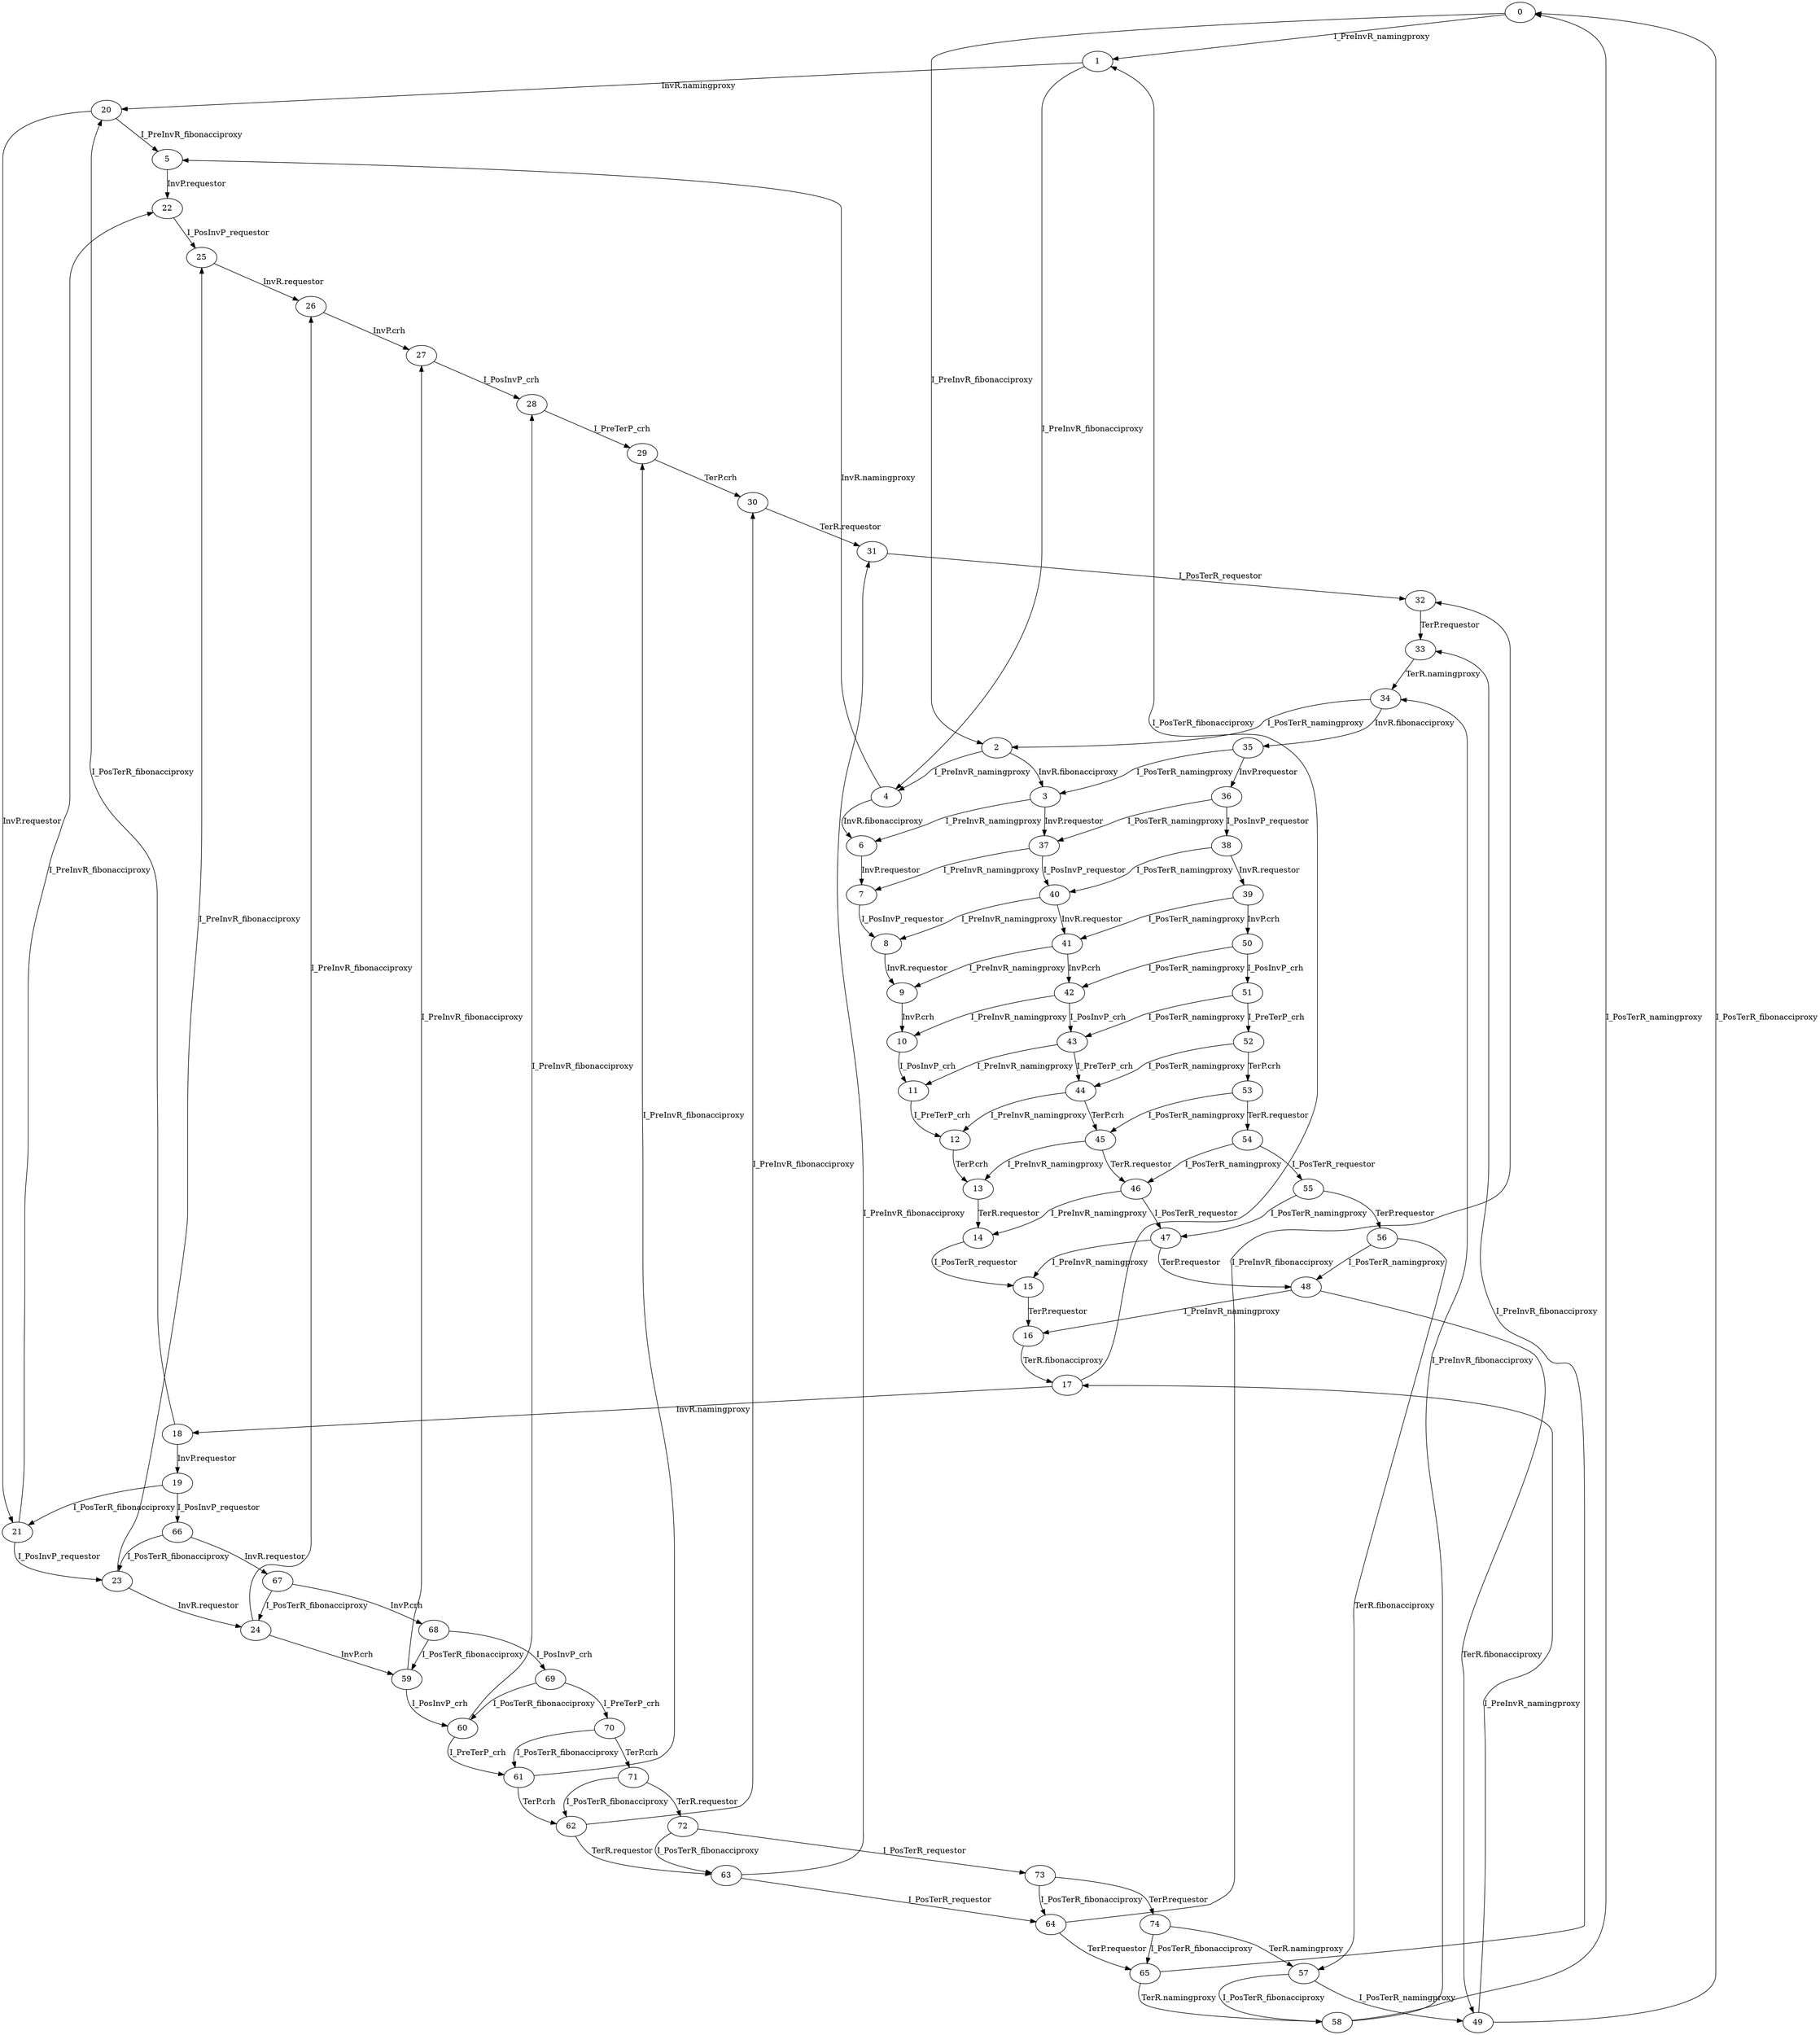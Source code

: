 digraph G {
  0 -> 1 [ label="I_PreInvR_namingproxy" ];
  0 -> 2 [ label="I_PreInvR_fibonacciproxy" ];
  1 -> 20 [ label="InvR.namingproxy" ];
  1 -> 4 [ label="I_PreInvR_fibonacciproxy" ];
  2 -> 3 [ label="InvR.fibonacciproxy" ];
  2 -> 4 [ label="I_PreInvR_namingproxy" ];
  3 -> 37 [ label="InvP.requestor" ];
  3 -> 6 [ label="I_PreInvR_namingproxy" ];
  4 -> 5 [ label="InvR.namingproxy" ];
  4 -> 6 [ label="InvR.fibonacciproxy" ];
  5 -> 22 [ label="InvP.requestor" ];
  6 -> 7 [ label="InvP.requestor" ];
  7 -> 8 [ label="I_PosInvP_requestor" ];
  8 -> 9 [ label="InvR.requestor" ];
  9 -> 10 [ label="InvP.crh" ];
  10 -> 11 [ label="I_PosInvP_crh" ];
  11 -> 12 [ label="I_PreTerP_crh" ];
  12 -> 13 [ label="TerP.crh" ];
  13 -> 14 [ label="TerR.requestor" ];
  14 -> 15 [ label="I_PosTerR_requestor" ];
  15 -> 16 [ label="TerP.requestor" ];
  16 -> 17 [ label="TerR.fibonacciproxy" ];
  17 -> 18 [ label="InvR.namingproxy" ];
  17 -> 1 [ label="I_PosTerR_fibonacciproxy" ];
  18 -> 19 [ label="InvP.requestor" ];
  18 -> 20 [ label="I_PosTerR_fibonacciproxy" ];
  19 -> 21 [ label="I_PosTerR_fibonacciproxy" ];
  19 -> 66 [ label="I_PosInvP_requestor" ];
  20 -> 21 [ label="InvP.requestor" ];
  20 -> 5 [ label="I_PreInvR_fibonacciproxy" ];
  21 -> 22 [ label="I_PreInvR_fibonacciproxy" ];
  21 -> 23 [ label="I_PosInvP_requestor" ];
  22 -> 25 [ label="I_PosInvP_requestor" ];
  23 -> 24 [ label="InvR.requestor" ];
  23 -> 25 [ label="I_PreInvR_fibonacciproxy" ];
  24 -> 59 [ label="InvP.crh" ];
  24 -> 26 [ label="I_PreInvR_fibonacciproxy" ];
  25 -> 26 [ label="InvR.requestor" ];
  26 -> 27 [ label="InvP.crh" ];
  27 -> 28 [ label="I_PosInvP_crh" ];
  28 -> 29 [ label="I_PreTerP_crh" ];
  29 -> 30 [ label="TerP.crh" ];
  30 -> 31 [ label="TerR.requestor" ];
  31 -> 32 [ label="I_PosTerR_requestor" ];
  32 -> 33 [ label="TerP.requestor" ];
  33 -> 34 [ label="TerR.namingproxy" ];
  34 -> 35 [ label="InvR.fibonacciproxy" ];
  34 -> 2 [ label="I_PosTerR_namingproxy" ];
  35 -> 36 [ label="InvP.requestor" ];
  35 -> 3 [ label="I_PosTerR_namingproxy" ];
  36 -> 37 [ label="I_PosTerR_namingproxy" ];
  36 -> 38 [ label="I_PosInvP_requestor" ];
  37 -> 7 [ label="I_PreInvR_namingproxy" ];
  37 -> 40 [ label="I_PosInvP_requestor" ];
  38 -> 39 [ label="InvR.requestor" ];
  38 -> 40 [ label="I_PosTerR_namingproxy" ];
  39 -> 50 [ label="InvP.crh" ];
  39 -> 41 [ label="I_PosTerR_namingproxy" ];
  40 -> 41 [ label="InvR.requestor" ];
  40 -> 8 [ label="I_PreInvR_namingproxy" ];
  41 -> 42 [ label="InvP.crh" ];
  41 -> 9 [ label="I_PreInvR_namingproxy" ];
  42 -> 43 [ label="I_PosInvP_crh" ];
  42 -> 10 [ label="I_PreInvR_namingproxy" ];
  43 -> 11 [ label="I_PreInvR_namingproxy" ];
  43 -> 44 [ label="I_PreTerP_crh" ];
  44 -> 45 [ label="TerP.crh" ];
  44 -> 12 [ label="I_PreInvR_namingproxy" ];
  45 -> 46 [ label="TerR.requestor" ];
  45 -> 13 [ label="I_PreInvR_namingproxy" ];
  46 -> 14 [ label="I_PreInvR_namingproxy" ];
  46 -> 47 [ label="I_PosTerR_requestor" ];
  47 -> 48 [ label="TerP.requestor" ];
  47 -> 15 [ label="I_PreInvR_namingproxy" ];
  48 -> 49 [ label="TerR.fibonacciproxy" ];
  48 -> 16 [ label="I_PreInvR_namingproxy" ];
  49 -> 17 [ label="I_PreInvR_namingproxy" ];
  49 -> 0 [ label="I_PosTerR_fibonacciproxy" ];
  50 -> 51 [ label="I_PosInvP_crh" ];
  50 -> 42 [ label="I_PosTerR_namingproxy" ];
  51 -> 52 [ label="I_PreTerP_crh" ];
  51 -> 43 [ label="I_PosTerR_namingproxy" ];
  52 -> 53 [ label="TerP.crh" ];
  52 -> 44 [ label="I_PosTerR_namingproxy" ];
  53 -> 54 [ label="TerR.requestor" ];
  53 -> 45 [ label="I_PosTerR_namingproxy" ];
  54 -> 46 [ label="I_PosTerR_namingproxy" ];
  54 -> 55 [ label="I_PosTerR_requestor" ];
  55 -> 56 [ label="TerP.requestor" ];
  55 -> 47 [ label="I_PosTerR_namingproxy" ];
  56 -> 57 [ label="TerR.fibonacciproxy" ];
  56 -> 48 [ label="I_PosTerR_namingproxy" ];
  57 -> 49 [ label="I_PosTerR_namingproxy" ];
  57 -> 58 [ label="I_PosTerR_fibonacciproxy" ];
  58 -> 34 [ label="I_PreInvR_fibonacciproxy" ];
  58 -> 0 [ label="I_PosTerR_namingproxy" ];
  59 -> 60 [ label="I_PosInvP_crh" ];
  59 -> 27 [ label="I_PreInvR_fibonacciproxy" ];
  60 -> 28 [ label="I_PreInvR_fibonacciproxy" ];
  60 -> 61 [ label="I_PreTerP_crh" ];
  61 -> 62 [ label="TerP.crh" ];
  61 -> 29 [ label="I_PreInvR_fibonacciproxy" ];
  62 -> 63 [ label="TerR.requestor" ];
  62 -> 30 [ label="I_PreInvR_fibonacciproxy" ];
  63 -> 31 [ label="I_PreInvR_fibonacciproxy" ];
  63 -> 64 [ label="I_PosTerR_requestor" ];
  64 -> 65 [ label="TerP.requestor" ];
  64 -> 32 [ label="I_PreInvR_fibonacciproxy" ];
  65 -> 58 [ label="TerR.namingproxy" ];
  65 -> 33 [ label="I_PreInvR_fibonacciproxy" ];
  66 -> 67 [ label="InvR.requestor" ];
  66 -> 23 [ label="I_PosTerR_fibonacciproxy" ];
  67 -> 68 [ label="InvP.crh" ];
  67 -> 24 [ label="I_PosTerR_fibonacciproxy" ];
  68 -> 69 [ label="I_PosInvP_crh" ];
  68 -> 59 [ label="I_PosTerR_fibonacciproxy" ];
  69 -> 70 [ label="I_PreTerP_crh" ];
  69 -> 60 [ label="I_PosTerR_fibonacciproxy" ];
  70 -> 71 [ label="TerP.crh" ];
  70 -> 61 [ label="I_PosTerR_fibonacciproxy" ];
  71 -> 72 [ label="TerR.requestor" ];
  71 -> 62 [ label="I_PosTerR_fibonacciproxy" ];
  72 -> 63 [ label="I_PosTerR_fibonacciproxy" ];
  72 -> 73 [ label="I_PosTerR_requestor" ];
  73 -> 74 [ label="TerP.requestor" ];
  73 -> 64 [ label="I_PosTerR_fibonacciproxy" ];
  74 -> 57 [ label="TerR.namingproxy" ];
  74 -> 65 [ label="I_PosTerR_fibonacciproxy" ];
}
